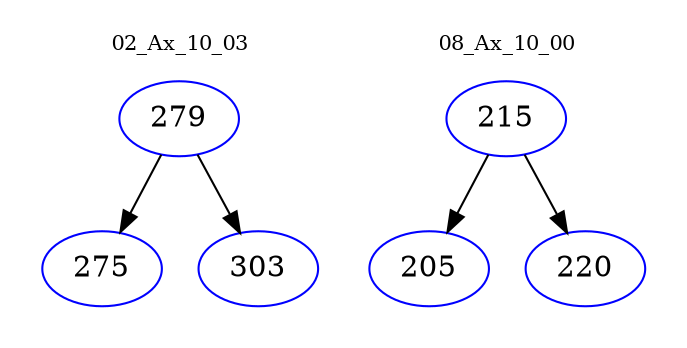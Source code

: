 digraph{
subgraph cluster_0 {
color = white
label = "02_Ax_10_03";
fontsize=10;
T0_279 [label="279", color="blue"]
T0_279 -> T0_275 [color="black"]
T0_275 [label="275", color="blue"]
T0_279 -> T0_303 [color="black"]
T0_303 [label="303", color="blue"]
}
subgraph cluster_1 {
color = white
label = "08_Ax_10_00";
fontsize=10;
T1_215 [label="215", color="blue"]
T1_215 -> T1_205 [color="black"]
T1_205 [label="205", color="blue"]
T1_215 -> T1_220 [color="black"]
T1_220 [label="220", color="blue"]
}
}
